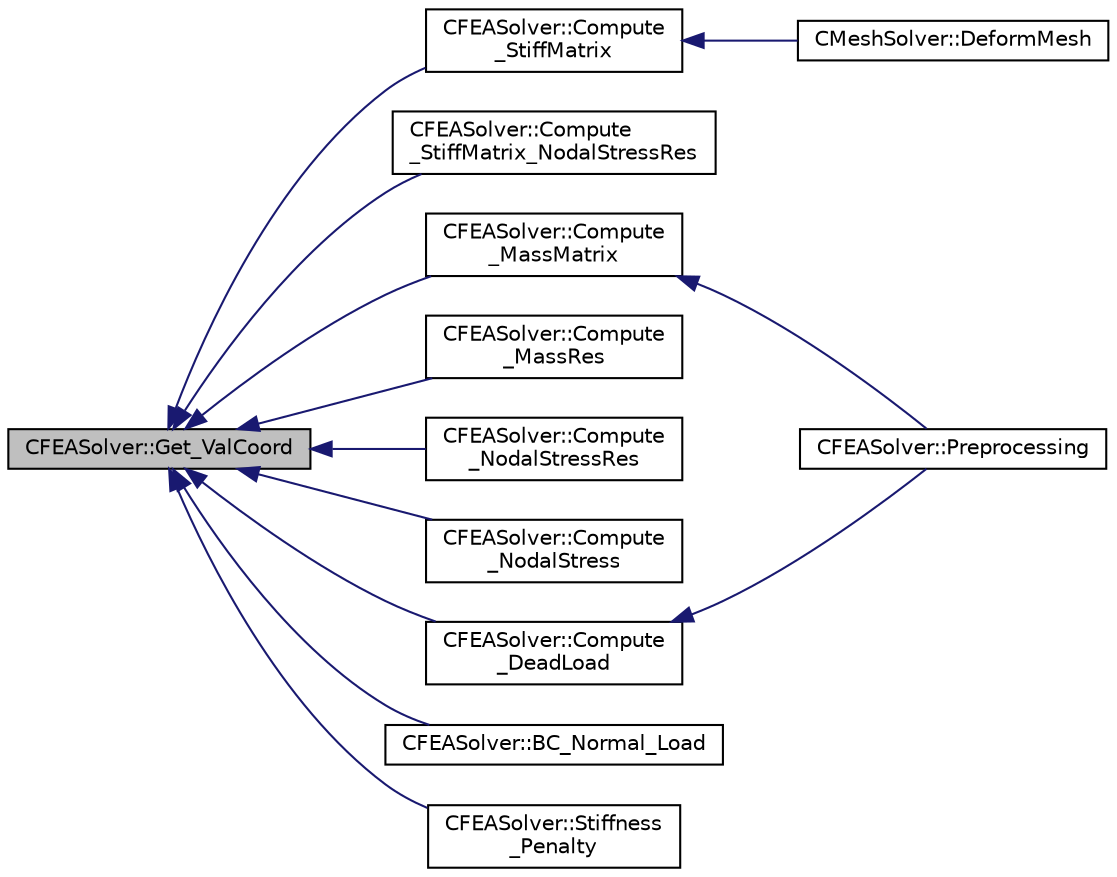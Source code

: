 digraph "CFEASolver::Get_ValCoord"
{
  edge [fontname="Helvetica",fontsize="10",labelfontname="Helvetica",labelfontsize="10"];
  node [fontname="Helvetica",fontsize="10",shape=record];
  rankdir="LR";
  Node663 [label="CFEASolver::Get_ValCoord",height=0.2,width=0.4,color="black", fillcolor="grey75", style="filled", fontcolor="black"];
  Node663 -> Node664 [dir="back",color="midnightblue",fontsize="10",style="solid",fontname="Helvetica"];
  Node664 [label="CFEASolver::Compute\l_StiffMatrix",height=0.2,width=0.4,color="black", fillcolor="white", style="filled",URL="$class_c_f_e_a_solver.html#aaf81bf54a4492da76839dcede19b4f6e",tooltip="Compute the stiffness matrix of the problem. "];
  Node664 -> Node665 [dir="back",color="midnightblue",fontsize="10",style="solid",fontname="Helvetica"];
  Node665 [label="CMeshSolver::DeformMesh",height=0.2,width=0.4,color="black", fillcolor="white", style="filled",URL="$class_c_mesh_solver.html#a9f95488da182ba844e5ea3cd0d613399",tooltip="Grid deformation using the linear elasticity equations. "];
  Node663 -> Node666 [dir="back",color="midnightblue",fontsize="10",style="solid",fontname="Helvetica"];
  Node666 [label="CFEASolver::Compute\l_StiffMatrix_NodalStressRes",height=0.2,width=0.4,color="black", fillcolor="white", style="filled",URL="$class_c_f_e_a_solver.html#acc7c3af8140cd1137b5a0aab2dfcc80c",tooltip="Compute the stiffness matrix of the problem and the nodal stress terms at the same time (more efficie..."];
  Node663 -> Node667 [dir="back",color="midnightblue",fontsize="10",style="solid",fontname="Helvetica"];
  Node667 [label="CFEASolver::Compute\l_MassMatrix",height=0.2,width=0.4,color="black", fillcolor="white", style="filled",URL="$class_c_f_e_a_solver.html#a91890f6e74d393cc1855e908082ab6fc",tooltip="Compute the mass matrix of the problem. "];
  Node667 -> Node668 [dir="back",color="midnightblue",fontsize="10",style="solid",fontname="Helvetica"];
  Node668 [label="CFEASolver::Preprocessing",height=0.2,width=0.4,color="black", fillcolor="white", style="filled",URL="$class_c_f_e_a_solver.html#a2171424e52ccd32f17bcbd4972b1fe15",tooltip="Set residuals to zero. "];
  Node663 -> Node669 [dir="back",color="midnightblue",fontsize="10",style="solid",fontname="Helvetica"];
  Node669 [label="CFEASolver::Compute\l_MassRes",height=0.2,width=0.4,color="black", fillcolor="white", style="filled",URL="$class_c_f_e_a_solver.html#aab606fe0f20d94863b1cb1004b7a0bf8",tooltip="Compute the mass residual of the problem. "];
  Node663 -> Node670 [dir="back",color="midnightblue",fontsize="10",style="solid",fontname="Helvetica"];
  Node670 [label="CFEASolver::Compute\l_NodalStressRes",height=0.2,width=0.4,color="black", fillcolor="white", style="filled",URL="$class_c_f_e_a_solver.html#a010359fb7dd73f095bbb2174da3a8978",tooltip="Compute the nodal stress terms and add them to the residual. "];
  Node663 -> Node671 [dir="back",color="midnightblue",fontsize="10",style="solid",fontname="Helvetica"];
  Node671 [label="CFEASolver::Compute\l_NodalStress",height=0.2,width=0.4,color="black", fillcolor="white", style="filled",URL="$class_c_f_e_a_solver.html#a62ca6eda046cfa13437ce136aa27dfee",tooltip="Compute the stress at the nodes for output purposes. "];
  Node663 -> Node672 [dir="back",color="midnightblue",fontsize="10",style="solid",fontname="Helvetica"];
  Node672 [label="CFEASolver::Compute\l_DeadLoad",height=0.2,width=0.4,color="black", fillcolor="white", style="filled",URL="$class_c_f_e_a_solver.html#aa986b9f606a3f2b327af7d273c1bc6f3",tooltip="Compute the dead loads. "];
  Node672 -> Node668 [dir="back",color="midnightblue",fontsize="10",style="solid",fontname="Helvetica"];
  Node663 -> Node673 [dir="back",color="midnightblue",fontsize="10",style="solid",fontname="Helvetica"];
  Node673 [label="CFEASolver::BC_Normal_Load",height=0.2,width=0.4,color="black", fillcolor="white", style="filled",URL="$class_c_f_e_a_solver.html#a6abeef6edeba15200a17fea8416112d9",tooltip="Impose a load boundary condition normal to the boundary. "];
  Node663 -> Node674 [dir="back",color="midnightblue",fontsize="10",style="solid",fontname="Helvetica"];
  Node674 [label="CFEASolver::Stiffness\l_Penalty",height=0.2,width=0.4,color="black", fillcolor="white", style="filled",URL="$class_c_f_e_a_solver.html#a851693872b6b7849d52854fe9734ad85",tooltip="Compute the penalty due to the stiffness increase. "];
}

